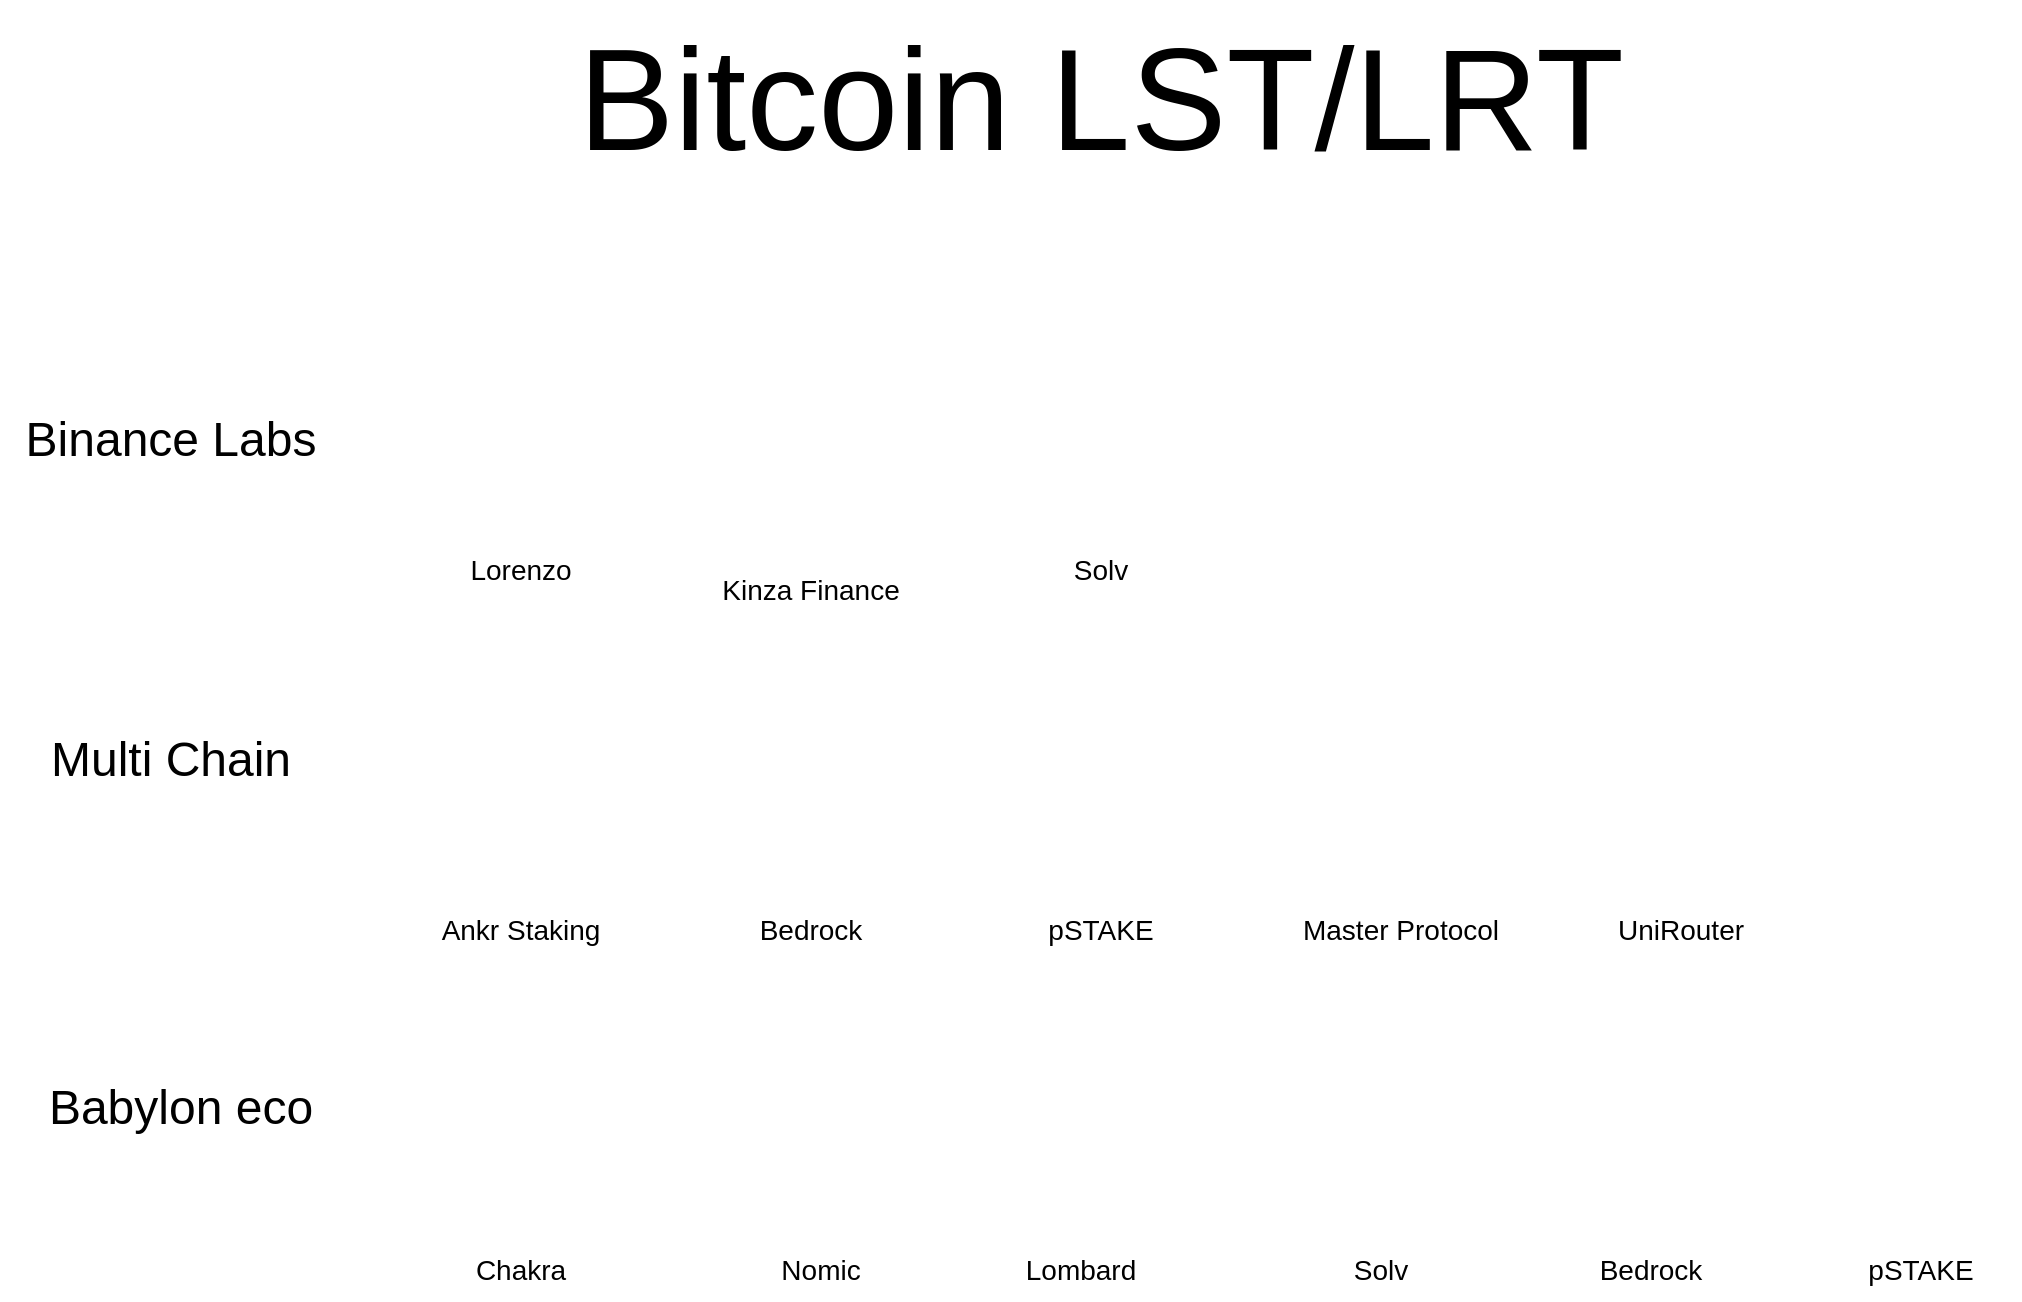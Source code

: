 <mxfile version="24.5.4" type="github">
  <diagram name="第 1 页" id="uyAbJPCU5nc3QQ5s_u8B">
    <mxGraphModel dx="984" dy="1135" grid="1" gridSize="10" guides="1" tooltips="1" connect="1" arrows="1" fold="1" page="1" pageScale="1" pageWidth="1169" pageHeight="827" math="0" shadow="0">
      <root>
        <mxCell id="0" />
        <mxCell id="1" parent="0" />
        <mxCell id="-fUd8mvjqW7z8OppA-Cu-4" value="" style="shape=image;verticalLabelPosition=bottom;labelBackgroundColor=default;verticalAlign=top;aspect=fixed;imageAspect=0;image=https://public.rootdata.com/images/b6/1709800626126.jpg;" vertex="1" parent="1">
          <mxGeometry x="240" y="260" width="100" height="100" as="geometry" />
        </mxCell>
        <mxCell id="-fUd8mvjqW7z8OppA-Cu-5" value="&lt;font style=&quot;font-size: 14px;&quot;&gt;Lorenzo&lt;/font&gt;" style="text;html=1;align=center;verticalAlign=middle;resizable=0;points=[];autosize=1;strokeColor=none;fillColor=none;" vertex="1" parent="1">
          <mxGeometry x="255" y="360" width="70" height="30" as="geometry" />
        </mxCell>
        <mxCell id="-fUd8mvjqW7z8OppA-Cu-6" value="" style="shape=image;verticalLabelPosition=bottom;labelBackgroundColor=default;verticalAlign=top;aspect=fixed;imageAspect=0;image=https://public.rootdata.com/images/b6/1714634065091.jpg;" vertex="1" parent="1">
          <mxGeometry x="385" y="440" width="100" height="100" as="geometry" />
        </mxCell>
        <mxCell id="-fUd8mvjqW7z8OppA-Cu-8" value="" style="shape=image;verticalLabelPosition=bottom;labelBackgroundColor=default;verticalAlign=top;aspect=fixed;imageAspect=0;image=https://public.rootdata.com/images/b6/1718536314113.jpg;" vertex="1" parent="1">
          <mxGeometry x="520" y="610" width="100" height="100" as="geometry" />
        </mxCell>
        <mxCell id="-fUd8mvjqW7z8OppA-Cu-9" value="&lt;span style=&quot;font-size: 14px;&quot;&gt;Lombard&lt;/span&gt;" style="text;html=1;align=center;verticalAlign=middle;resizable=0;points=[];autosize=1;strokeColor=none;fillColor=none;" vertex="1" parent="1">
          <mxGeometry x="530" y="710" width="80" height="30" as="geometry" />
        </mxCell>
        <mxCell id="-fUd8mvjqW7z8OppA-Cu-13" value="" style="shape=image;verticalLabelPosition=bottom;labelBackgroundColor=default;verticalAlign=top;aspect=fixed;imageAspect=0;image=https://public.rootdata.com/images/b17/1666493879216.jpg;" vertex="1" parent="1">
          <mxGeometry x="530" y="440" width="100" height="100" as="geometry" />
        </mxCell>
        <mxCell id="-fUd8mvjqW7z8OppA-Cu-14" value="&lt;span style=&quot;font-size: 14px;&quot;&gt;pSTAKE&lt;/span&gt;" style="text;html=1;align=center;verticalAlign=middle;resizable=0;points=[];autosize=1;strokeColor=none;fillColor=none;" vertex="1" parent="1">
          <mxGeometry x="540" y="540" width="80" height="30" as="geometry" />
        </mxCell>
        <mxCell id="-fUd8mvjqW7z8OppA-Cu-15" value="" style="shape=image;verticalLabelPosition=bottom;labelBackgroundColor=default;verticalAlign=top;aspect=fixed;imageAspect=0;image=https://public.rootdata.com/images/b6/1713920915911.jpg;" vertex="1" parent="1">
          <mxGeometry x="530" y="260" width="100" height="100" as="geometry" />
        </mxCell>
        <mxCell id="-fUd8mvjqW7z8OppA-Cu-16" value="&lt;span style=&quot;font-size: 14px;&quot;&gt;Solv&lt;/span&gt;" style="text;html=1;align=center;verticalAlign=middle;resizable=0;points=[];autosize=1;strokeColor=none;fillColor=none;" vertex="1" parent="1">
          <mxGeometry x="555" y="360" width="50" height="30" as="geometry" />
        </mxCell>
        <mxCell id="-fUd8mvjqW7z8OppA-Cu-17" value="" style="shape=image;verticalLabelPosition=bottom;labelBackgroundColor=default;verticalAlign=top;aspect=fixed;imageAspect=0;image=https://pbs.twimg.com/profile_images/1653070292024168448/0Itcm4uC_400x400.jpg;" vertex="1" parent="1">
          <mxGeometry x="240" y="440" width="100" height="100" as="geometry" />
        </mxCell>
        <mxCell id="-fUd8mvjqW7z8OppA-Cu-18" value="&lt;font style=&quot;font-size: 14px;&quot;&gt;Ankr Staking&lt;/font&gt;" style="text;html=1;align=center;verticalAlign=middle;resizable=0;points=[];autosize=1;strokeColor=none;fillColor=none;" vertex="1" parent="1">
          <mxGeometry x="240" y="540" width="100" height="30" as="geometry" />
        </mxCell>
        <mxCell id="-fUd8mvjqW7z8OppA-Cu-19" value="" style="shape=image;verticalLabelPosition=bottom;labelBackgroundColor=default;verticalAlign=top;aspect=fixed;imageAspect=0;image=https://pbs.twimg.com/profile_images/1767834956510998528/R1CpB_Vn_400x400.jpg;" vertex="1" parent="1">
          <mxGeometry x="820" y="435" width="105" height="105" as="geometry" />
        </mxCell>
        <mxCell id="-fUd8mvjqW7z8OppA-Cu-20" value="&lt;span style=&quot;font-size: 14px;&quot;&gt;UniRouter&lt;/span&gt;" style="text;html=1;align=center;verticalAlign=middle;resizable=0;points=[];autosize=1;strokeColor=none;fillColor=none;" vertex="1" parent="1">
          <mxGeometry x="825" y="540" width="90" height="30" as="geometry" />
        </mxCell>
        <mxCell id="-fUd8mvjqW7z8OppA-Cu-21" value="" style="shape=image;verticalLabelPosition=bottom;labelBackgroundColor=default;verticalAlign=top;aspect=fixed;imageAspect=0;image=https://pbs.twimg.com/profile_images/1758483815830532097/KielJ7DY_400x400.jpg;" vertex="1" parent="1">
          <mxGeometry x="680" y="440" width="100" height="100" as="geometry" />
        </mxCell>
        <mxCell id="-fUd8mvjqW7z8OppA-Cu-22" value="&lt;span style=&quot;font-size: 14px;&quot;&gt;Master Protocol&lt;/span&gt;" style="text;html=1;align=center;verticalAlign=middle;resizable=0;points=[];autosize=1;strokeColor=none;fillColor=none;" vertex="1" parent="1">
          <mxGeometry x="670" y="540" width="120" height="30" as="geometry" />
        </mxCell>
        <mxCell id="-fUd8mvjqW7z8OppA-Cu-25" value="" style="shape=image;verticalLabelPosition=bottom;labelBackgroundColor=default;verticalAlign=top;aspect=fixed;imageAspect=0;image=https://pbs.twimg.com/profile_images/1743294053247307776/UG7myCUz_400x400.jpg;" vertex="1" parent="1">
          <mxGeometry x="385" y="268" width="100" height="100" as="geometry" />
        </mxCell>
        <mxCell id="-fUd8mvjqW7z8OppA-Cu-27" value="&lt;span style=&quot;font-size: 14px;&quot;&gt;Kinza Finance&lt;/span&gt;" style="text;html=1;align=center;verticalAlign=middle;resizable=0;points=[];autosize=1;strokeColor=none;fillColor=none;" vertex="1" parent="1">
          <mxGeometry x="380" y="369.5" width="110" height="30" as="geometry" />
        </mxCell>
        <mxCell id="-fUd8mvjqW7z8OppA-Cu-28" value="&lt;font style=&quot;font-size: 24px;&quot;&gt;Binance Labs&lt;/font&gt;" style="text;html=1;align=center;verticalAlign=middle;resizable=0;points=[];autosize=1;strokeColor=none;fillColor=none;" vertex="1" parent="1">
          <mxGeometry x="30" y="290" width="170" height="40" as="geometry" />
        </mxCell>
        <mxCell id="-fUd8mvjqW7z8OppA-Cu-29" value="&lt;font style=&quot;font-size: 24px;&quot;&gt;Multi Chain&lt;/font&gt;" style="text;html=1;align=center;verticalAlign=middle;resizable=0;points=[];autosize=1;strokeColor=none;fillColor=none;" vertex="1" parent="1">
          <mxGeometry x="45" y="450" width="140" height="40" as="geometry" />
        </mxCell>
        <mxCell id="-fUd8mvjqW7z8OppA-Cu-30" value="&lt;font style=&quot;font-size: 24px;&quot;&gt;Babylon eco&lt;/font&gt;" style="text;html=1;align=center;verticalAlign=middle;resizable=0;points=[];autosize=1;strokeColor=none;fillColor=none;" vertex="1" parent="1">
          <mxGeometry x="40" y="623.5" width="160" height="40" as="geometry" />
        </mxCell>
        <mxCell id="-fUd8mvjqW7z8OppA-Cu-31" value="" style="shape=image;verticalLabelPosition=bottom;labelBackgroundColor=default;verticalAlign=top;aspect=fixed;imageAspect=0;image=https://public.rootdata.com/images/b12/1698909190184.jpg;" vertex="1" parent="1">
          <mxGeometry x="385" y="610" width="100" height="100" as="geometry" />
        </mxCell>
        <mxCell id="-fUd8mvjqW7z8OppA-Cu-34" value="&lt;span style=&quot;font-size: 14px;&quot;&gt;Nomic&lt;/span&gt;" style="text;html=1;align=center;verticalAlign=middle;resizable=0;points=[];autosize=1;strokeColor=none;fillColor=none;" vertex="1" parent="1">
          <mxGeometry x="410" y="710" width="60" height="30" as="geometry" />
        </mxCell>
        <mxCell id="-fUd8mvjqW7z8OppA-Cu-35" value="" style="shape=image;verticalLabelPosition=bottom;labelBackgroundColor=default;verticalAlign=top;aspect=fixed;imageAspect=0;image=https://pbs.twimg.com/profile_images/1761648811527884800/6aUHq4w2_400x400.jpg;" vertex="1" parent="1">
          <mxGeometry x="240" y="610" width="100" height="100" as="geometry" />
        </mxCell>
        <mxCell id="-fUd8mvjqW7z8OppA-Cu-36" value="&lt;span style=&quot;font-size: 14px;&quot;&gt;Chakra&lt;/span&gt;" style="text;html=1;align=center;verticalAlign=middle;resizable=0;points=[];autosize=1;strokeColor=none;fillColor=none;" vertex="1" parent="1">
          <mxGeometry x="255" y="710" width="70" height="30" as="geometry" />
        </mxCell>
        <mxCell id="-fUd8mvjqW7z8OppA-Cu-37" value="" style="shape=image;verticalLabelPosition=bottom;labelBackgroundColor=default;verticalAlign=top;aspect=fixed;imageAspect=0;image=https://public.rootdata.com/images/b6/1713920915911.jpg;" vertex="1" parent="1">
          <mxGeometry x="670" y="610" width="100" height="100" as="geometry" />
        </mxCell>
        <mxCell id="-fUd8mvjqW7z8OppA-Cu-38" value="&lt;span style=&quot;font-size: 14px;&quot;&gt;Solv&lt;/span&gt;" style="text;html=1;align=center;verticalAlign=middle;resizable=0;points=[];autosize=1;strokeColor=none;fillColor=none;" vertex="1" parent="1">
          <mxGeometry x="695" y="710" width="50" height="30" as="geometry" />
        </mxCell>
        <mxCell id="-fUd8mvjqW7z8OppA-Cu-39" value="&lt;font style=&quot;font-size: 14px;&quot;&gt;Bedrock&lt;/font&gt;" style="text;html=1;align=center;verticalAlign=middle;resizable=0;points=[];autosize=1;strokeColor=none;fillColor=none;" vertex="1" parent="1">
          <mxGeometry x="400" y="540" width="70" height="30" as="geometry" />
        </mxCell>
        <mxCell id="-fUd8mvjqW7z8OppA-Cu-40" value="" style="shape=image;verticalLabelPosition=bottom;labelBackgroundColor=default;verticalAlign=top;aspect=fixed;imageAspect=0;image=https://public.rootdata.com/images/b6/1714634065091.jpg;" vertex="1" parent="1">
          <mxGeometry x="805" y="610" width="100" height="100" as="geometry" />
        </mxCell>
        <mxCell id="-fUd8mvjqW7z8OppA-Cu-41" value="&lt;font style=&quot;font-size: 14px;&quot;&gt;Bedrock&lt;/font&gt;" style="text;html=1;align=center;verticalAlign=middle;resizable=0;points=[];autosize=1;strokeColor=none;fillColor=none;" vertex="1" parent="1">
          <mxGeometry x="820" y="710" width="70" height="30" as="geometry" />
        </mxCell>
        <mxCell id="-fUd8mvjqW7z8OppA-Cu-42" value="" style="shape=image;verticalLabelPosition=bottom;labelBackgroundColor=default;verticalAlign=top;aspect=fixed;imageAspect=0;image=https://public.rootdata.com/images/b17/1666493879216.jpg;" vertex="1" parent="1">
          <mxGeometry x="940" y="610" width="100" height="100" as="geometry" />
        </mxCell>
        <mxCell id="-fUd8mvjqW7z8OppA-Cu-43" value="&lt;span style=&quot;font-size: 14px;&quot;&gt;pSTAKE&lt;/span&gt;" style="text;html=1;align=center;verticalAlign=middle;resizable=0;points=[];autosize=1;strokeColor=none;fillColor=none;" vertex="1" parent="1">
          <mxGeometry x="950" y="710" width="80" height="30" as="geometry" />
        </mxCell>
        <mxCell id="-fUd8mvjqW7z8OppA-Cu-44" value="&lt;font style=&quot;font-size: 72px;&quot;&gt;Bitcoin LST/LRT&lt;/font&gt;" style="text;html=1;align=center;verticalAlign=middle;resizable=0;points=[];autosize=1;strokeColor=none;fillColor=none;" vertex="1" parent="1">
          <mxGeometry x="305" y="90" width="550" height="100" as="geometry" />
        </mxCell>
      </root>
    </mxGraphModel>
  </diagram>
</mxfile>
